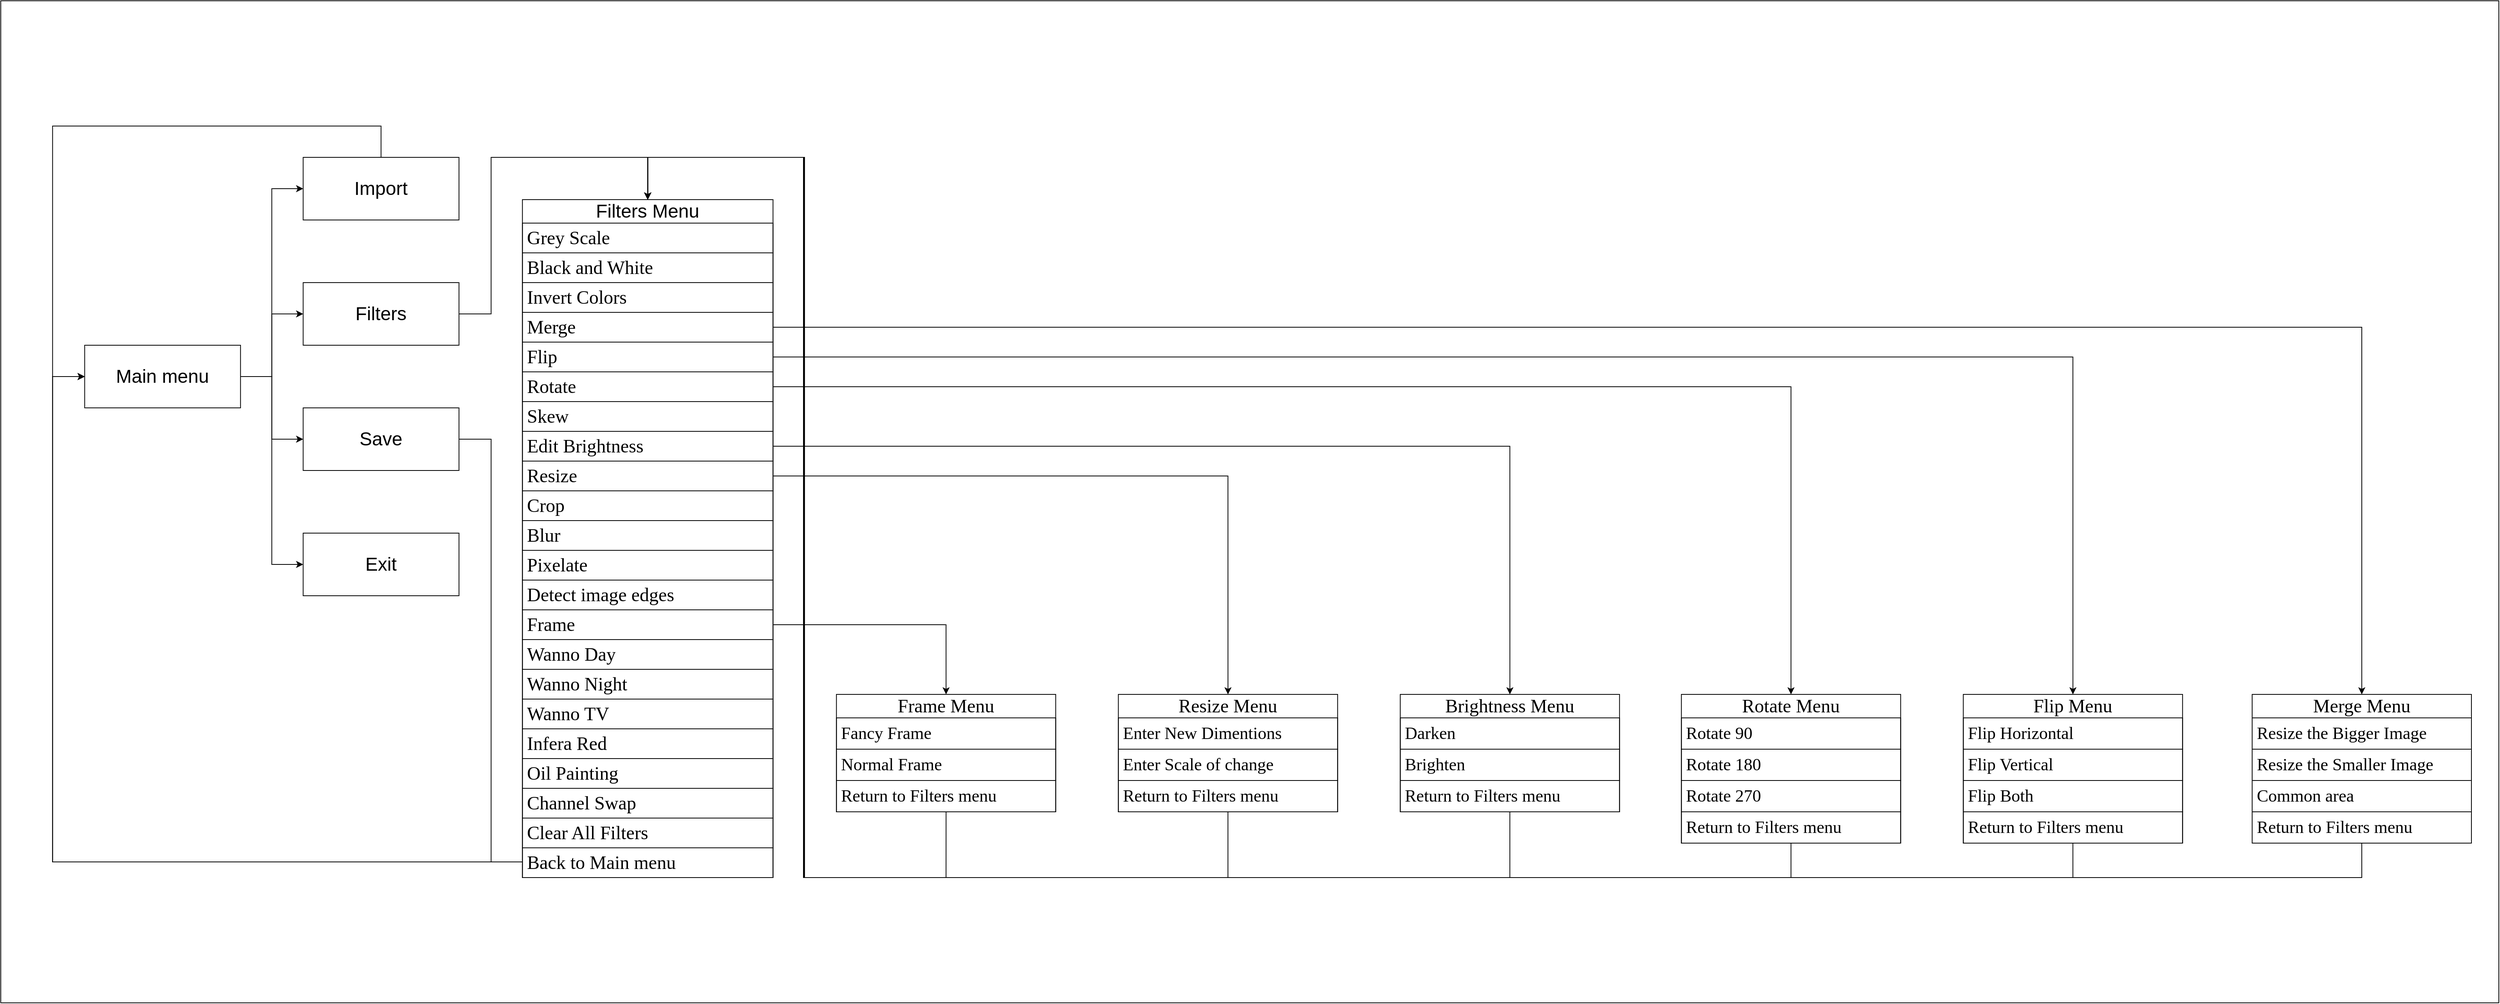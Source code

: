 <mxfile>
    <diagram id="PR3Qt93wBFPP_X_f8fZ-" name="Page-1">
        <mxGraphModel dx="540" dy="399" grid="1" gridSize="10" guides="1" tooltips="1" connect="1" arrows="1" fold="1" page="1" pageScale="1" pageWidth="3300" pageHeight="2339" math="0" shadow="0">
            <root>
                <mxCell id="0"/>
                <mxCell id="1" parent="0"/>
                <mxCell id="98" value="" style="rounded=0;whiteSpace=wrap;html=1;" vertex="1" parent="1">
                    <mxGeometry x="55" y="520" width="3190" height="1280" as="geometry"/>
                </mxCell>
                <mxCell id="5" style="edgeStyle=orthogonalEdgeStyle;html=1;entryX=0;entryY=0.5;entryDx=0;entryDy=0;fontSize=24;rounded=0;" parent="1" source="2" target="4" edge="1">
                    <mxGeometry relative="1" as="geometry"/>
                </mxCell>
                <mxCell id="7" style="edgeStyle=orthogonalEdgeStyle;rounded=0;html=1;entryX=0;entryY=0.5;entryDx=0;entryDy=0;fontSize=24;" parent="1" source="2" target="6" edge="1">
                    <mxGeometry relative="1" as="geometry"/>
                </mxCell>
                <mxCell id="9" style="edgeStyle=orthogonalEdgeStyle;rounded=0;html=1;entryX=0;entryY=0.5;entryDx=0;entryDy=0;fontSize=24;" parent="1" source="2" target="8" edge="1">
                    <mxGeometry relative="1" as="geometry"/>
                </mxCell>
                <mxCell id="11" style="edgeStyle=orthogonalEdgeStyle;rounded=0;html=1;entryX=0;entryY=0.5;entryDx=0;entryDy=0;fontSize=24;" parent="1" source="2" target="10" edge="1">
                    <mxGeometry relative="1" as="geometry"/>
                </mxCell>
                <mxCell id="2" value="&lt;font style=&quot;font-size: 24px;&quot;&gt;Main menu&lt;/font&gt;" style="rounded=0;whiteSpace=wrap;html=1;" parent="1" vertex="1">
                    <mxGeometry x="162.14" y="960" width="199" height="80" as="geometry"/>
                </mxCell>
                <mxCell id="41" style="edgeStyle=orthogonalEdgeStyle;rounded=0;html=1;entryX=0;entryY=0.5;entryDx=0;entryDy=0;fontFamily=Tahoma;fontSize=24;" parent="1" source="4" target="2" edge="1">
                    <mxGeometry relative="1" as="geometry">
                        <Array as="points">
                            <mxPoint x="541.14" y="680"/>
                            <mxPoint x="121.14" y="680"/>
                            <mxPoint x="121.14" y="1000"/>
                        </Array>
                    </mxGeometry>
                </mxCell>
                <mxCell id="4" value="&lt;span style=&quot;font-size: 24px;&quot;&gt;Import&lt;/span&gt;" style="rounded=0;whiteSpace=wrap;html=1;" parent="1" vertex="1">
                    <mxGeometry x="441.14" y="720" width="199" height="80" as="geometry"/>
                </mxCell>
                <mxCell id="35" style="edgeStyle=orthogonalEdgeStyle;rounded=0;html=1;entryX=0.5;entryY=0;entryDx=0;entryDy=0;fontSize=24;" parent="1" source="6" target="12" edge="1">
                    <mxGeometry relative="1" as="geometry">
                        <Array as="points">
                            <mxPoint x="681.14" y="920"/>
                            <mxPoint x="681.14" y="720"/>
                            <mxPoint x="881.14" y="720"/>
                        </Array>
                    </mxGeometry>
                </mxCell>
                <mxCell id="6" value="&lt;span style=&quot;font-size: 24px;&quot;&gt;Filters&lt;br&gt;&lt;/span&gt;" style="rounded=0;whiteSpace=wrap;html=1;fillColor=default;" parent="1" vertex="1">
                    <mxGeometry x="441.14" y="880" width="199" height="80" as="geometry"/>
                </mxCell>
                <mxCell id="42" style="edgeStyle=orthogonalEdgeStyle;rounded=0;html=1;entryX=0;entryY=0.5;entryDx=0;entryDy=0;fontFamily=Tahoma;fontSize=24;" parent="1" source="8" target="2" edge="1">
                    <mxGeometry relative="1" as="geometry">
                        <Array as="points">
                            <mxPoint x="681.14" y="1080"/>
                            <mxPoint x="681.14" y="1620"/>
                            <mxPoint x="121.14" y="1620"/>
                            <mxPoint x="121.14" y="1000"/>
                        </Array>
                    </mxGeometry>
                </mxCell>
                <mxCell id="8" value="&lt;span style=&quot;font-size: 24px;&quot;&gt;Save&lt;br&gt;&lt;/span&gt;" style="rounded=0;whiteSpace=wrap;html=1;" parent="1" vertex="1">
                    <mxGeometry x="441.14" y="1040" width="199" height="80" as="geometry"/>
                </mxCell>
                <mxCell id="10" value="&lt;span style=&quot;font-size: 24px;&quot;&gt;Exit&lt;br&gt;&lt;/span&gt;" style="rounded=0;whiteSpace=wrap;html=1;" parent="1" vertex="1">
                    <mxGeometry x="441.14" y="1200" width="199" height="80" as="geometry"/>
                </mxCell>
                <mxCell id="12" value="Filters Menu" style="swimlane;fontStyle=0;childLayout=stackLayout;horizontal=1;startSize=30;horizontalStack=0;resizeParent=1;resizeParentMax=0;resizeLast=0;collapsible=1;marginBottom=0;whiteSpace=wrap;html=1;fontSize=24;strokeWidth=1;spacingTop=0;rotation=0;spacingBottom=0;spacing=0;labelBorderColor=none;swimlaneLine=1;perimeterSpacing=0;swimlaneFillColor=default;fillColor=default;" parent="1" vertex="1">
                    <mxGeometry x="721.14" y="774" width="320" height="866" as="geometry">
                        <mxRectangle x="720" y="800" width="170" height="30" as="alternateBounds"/>
                    </mxGeometry>
                </mxCell>
                <mxCell id="13" value="Grey Scale" style="text;strokeColor=default;fillColor=none;align=left;verticalAlign=middle;spacingLeft=4;spacingRight=4;overflow=hidden;points=[[0,0.5],[1,0.5]];portConstraint=eastwest;rotatable=0;whiteSpace=wrap;html=1;fontSize=24;aspect=fixed;swimlaneLine=1;perimeterSpacing=0;swimlaneFillColor=default;fontFamily=Tahoma;" parent="12" vertex="1">
                    <mxGeometry y="30" width="320" height="38" as="geometry"/>
                </mxCell>
                <mxCell id="14" value="Black and White" style="text;strokeColor=default;fillColor=none;align=left;verticalAlign=middle;spacingLeft=4;spacingRight=4;overflow=hidden;points=[[0,0.5],[1,0.5]];portConstraint=eastwest;rotatable=0;whiteSpace=wrap;html=1;fontSize=24;aspect=fixed;swimlaneLine=1;perimeterSpacing=0;swimlaneFillColor=default;fontFamily=Tahoma;" parent="12" vertex="1">
                    <mxGeometry y="68" width="320" height="38" as="geometry"/>
                </mxCell>
                <mxCell id="15" value="Invert Colors" style="text;strokeColor=default;fillColor=none;align=left;verticalAlign=middle;spacingLeft=4;spacingRight=4;overflow=hidden;points=[[0,0.5],[1,0.5]];portConstraint=eastwest;rotatable=0;whiteSpace=wrap;html=1;fontSize=24;aspect=fixed;swimlaneLine=1;perimeterSpacing=0;swimlaneFillColor=default;fontFamily=Tahoma;" parent="12" vertex="1">
                    <mxGeometry y="106" width="320" height="38" as="geometry"/>
                </mxCell>
                <mxCell id="17" value="Merge" style="text;strokeColor=default;fillColor=none;align=left;verticalAlign=middle;spacingLeft=4;spacingRight=4;overflow=hidden;points=[[0,0.5],[1,0.5]];portConstraint=eastwest;rotatable=0;whiteSpace=wrap;html=1;fontSize=24;aspect=fixed;swimlaneLine=1;perimeterSpacing=0;swimlaneFillColor=default;fontFamily=Tahoma;" parent="12" vertex="1">
                    <mxGeometry y="144" width="320" height="38" as="geometry"/>
                </mxCell>
                <mxCell id="16" value="Flip" style="text;strokeColor=default;fillColor=none;align=left;verticalAlign=middle;spacingLeft=4;spacingRight=4;overflow=hidden;points=[[0,0.5],[1,0.5]];portConstraint=eastwest;rotatable=0;whiteSpace=wrap;html=1;fontSize=24;aspect=fixed;swimlaneLine=1;perimeterSpacing=0;swimlaneFillColor=default;fontFamily=Tahoma;" parent="12" vertex="1">
                    <mxGeometry y="182" width="320" height="38" as="geometry"/>
                </mxCell>
                <mxCell id="20" value="Rotate" style="text;strokeColor=default;fillColor=none;align=left;verticalAlign=middle;spacingLeft=4;spacingRight=4;overflow=hidden;points=[[0,0.5],[1,0.5]];portConstraint=eastwest;rotatable=0;whiteSpace=wrap;html=1;fontSize=24;aspect=fixed;swimlaneLine=1;perimeterSpacing=0;swimlaneFillColor=default;fontFamily=Tahoma;" parent="12" vertex="1">
                    <mxGeometry y="220" width="320" height="38" as="geometry"/>
                </mxCell>
                <mxCell id="19" value="Skew" style="text;strokeColor=default;fillColor=none;align=left;verticalAlign=middle;spacingLeft=4;spacingRight=4;overflow=hidden;points=[[0,0.5],[1,0.5]];portConstraint=eastwest;rotatable=0;whiteSpace=wrap;html=1;fontSize=24;aspect=fixed;swimlaneLine=1;perimeterSpacing=0;swimlaneFillColor=default;fontFamily=Tahoma;" parent="12" vertex="1">
                    <mxGeometry y="258" width="320" height="38" as="geometry"/>
                </mxCell>
                <mxCell id="18" value="Edit Brightness" style="text;strokeColor=default;fillColor=none;align=left;verticalAlign=middle;spacingLeft=4;spacingRight=4;overflow=hidden;points=[[0,0.5],[1,0.5]];portConstraint=eastwest;rotatable=0;whiteSpace=wrap;html=1;fontSize=24;aspect=fixed;swimlaneLine=1;perimeterSpacing=0;swimlaneFillColor=default;fontFamily=Tahoma;" parent="12" vertex="1">
                    <mxGeometry y="296" width="320" height="38" as="geometry"/>
                </mxCell>
                <mxCell id="32" value="Resize" style="text;strokeColor=default;fillColor=none;align=left;verticalAlign=middle;spacingLeft=4;spacingRight=4;overflow=hidden;points=[[0,0.5],[1,0.5]];portConstraint=eastwest;rotatable=0;whiteSpace=wrap;html=1;fontSize=24;aspect=fixed;swimlaneLine=1;perimeterSpacing=0;swimlaneFillColor=default;fontFamily=Tahoma;" parent="12" vertex="1">
                    <mxGeometry y="334" width="320" height="38" as="geometry"/>
                </mxCell>
                <mxCell id="31" value="Crop" style="text;strokeColor=default;fillColor=none;align=left;verticalAlign=middle;spacingLeft=4;spacingRight=4;overflow=hidden;points=[[0,0.5],[1,0.5]];portConstraint=eastwest;rotatable=0;whiteSpace=wrap;html=1;fontSize=24;aspect=fixed;swimlaneLine=1;perimeterSpacing=0;swimlaneFillColor=default;fontFamily=Tahoma;" parent="12" vertex="1">
                    <mxGeometry y="372" width="320" height="38" as="geometry"/>
                </mxCell>
                <mxCell id="30" value="Blur" style="text;strokeColor=default;fillColor=none;align=left;verticalAlign=middle;spacingLeft=4;spacingRight=4;overflow=hidden;points=[[0,0.5],[1,0.5]];portConstraint=eastwest;rotatable=0;whiteSpace=wrap;html=1;fontSize=24;aspect=fixed;swimlaneLine=1;perimeterSpacing=0;swimlaneFillColor=default;fontFamily=Tahoma;" parent="12" vertex="1">
                    <mxGeometry y="410" width="320" height="38" as="geometry"/>
                </mxCell>
                <mxCell id="29" value="Pixelate" style="text;strokeColor=default;fillColor=none;align=left;verticalAlign=middle;spacingLeft=4;spacingRight=4;overflow=hidden;points=[[0,0.5],[1,0.5]];portConstraint=eastwest;rotatable=0;whiteSpace=wrap;html=1;fontSize=24;aspect=fixed;swimlaneLine=1;perimeterSpacing=0;swimlaneFillColor=default;fontFamily=Tahoma;" parent="12" vertex="1">
                    <mxGeometry y="448" width="320" height="38" as="geometry"/>
                </mxCell>
                <mxCell id="28" value="Detect image edges" style="text;strokeColor=default;fillColor=none;align=left;verticalAlign=middle;spacingLeft=4;spacingRight=4;overflow=hidden;points=[[0,0.5],[1,0.5]];portConstraint=eastwest;rotatable=0;whiteSpace=wrap;html=1;fontSize=24;aspect=fixed;swimlaneLine=1;perimeterSpacing=0;swimlaneFillColor=default;fontFamily=Tahoma;" parent="12" vertex="1">
                    <mxGeometry y="486" width="320" height="38" as="geometry"/>
                </mxCell>
                <mxCell id="27" value="Frame" style="text;strokeColor=default;fillColor=none;align=left;verticalAlign=middle;spacingLeft=4;spacingRight=4;overflow=hidden;points=[[0,0.5],[1,0.5]];portConstraint=eastwest;rotatable=0;whiteSpace=wrap;html=1;fontSize=24;aspect=fixed;swimlaneLine=1;perimeterSpacing=0;swimlaneFillColor=default;fontFamily=Tahoma;" parent="12" vertex="1">
                    <mxGeometry y="524" width="320" height="38" as="geometry"/>
                </mxCell>
                <mxCell id="26" value="Wanno Day" style="text;strokeColor=default;fillColor=none;align=left;verticalAlign=middle;spacingLeft=4;spacingRight=4;overflow=hidden;points=[[0,0.5],[1,0.5]];portConstraint=eastwest;rotatable=0;whiteSpace=wrap;html=1;fontSize=24;aspect=fixed;swimlaneLine=1;perimeterSpacing=0;swimlaneFillColor=default;fontFamily=Tahoma;" parent="12" vertex="1">
                    <mxGeometry y="562" width="320" height="38" as="geometry"/>
                </mxCell>
                <mxCell id="25" value="Wanno Night" style="text;strokeColor=default;fillColor=none;align=left;verticalAlign=middle;spacingLeft=4;spacingRight=4;overflow=hidden;points=[[0,0.5],[1,0.5]];portConstraint=eastwest;rotatable=0;whiteSpace=wrap;html=1;fontSize=24;aspect=fixed;swimlaneLine=1;perimeterSpacing=0;swimlaneFillColor=default;fontFamily=Tahoma;" parent="12" vertex="1">
                    <mxGeometry y="600" width="320" height="38" as="geometry"/>
                </mxCell>
                <mxCell id="24" value="Wanno TV" style="text;strokeColor=default;fillColor=none;align=left;verticalAlign=middle;spacingLeft=4;spacingRight=4;overflow=hidden;points=[[0,0.5],[1,0.5]];portConstraint=eastwest;rotatable=0;whiteSpace=wrap;html=1;fontSize=24;aspect=fixed;swimlaneLine=1;perimeterSpacing=0;swimlaneFillColor=default;fontFamily=Tahoma;" parent="12" vertex="1">
                    <mxGeometry y="638" width="320" height="38" as="geometry"/>
                </mxCell>
                <mxCell id="23" value="Infera Red" style="text;strokeColor=default;fillColor=none;align=left;verticalAlign=middle;spacingLeft=4;spacingRight=4;overflow=hidden;points=[[0,0.5],[1,0.5]];portConstraint=eastwest;rotatable=0;whiteSpace=wrap;html=1;fontSize=24;aspect=fixed;swimlaneLine=1;perimeterSpacing=0;swimlaneFillColor=default;fontFamily=Tahoma;" parent="12" vertex="1">
                    <mxGeometry y="676" width="320" height="38" as="geometry"/>
                </mxCell>
                <mxCell id="22" value="Oil Painting" style="text;strokeColor=default;fillColor=none;align=left;verticalAlign=middle;spacingLeft=4;spacingRight=4;overflow=hidden;points=[[0,0.5],[1,0.5]];portConstraint=eastwest;rotatable=0;whiteSpace=wrap;html=1;fontSize=24;aspect=fixed;swimlaneLine=1;perimeterSpacing=0;swimlaneFillColor=default;fontFamily=Tahoma;" parent="12" vertex="1">
                    <mxGeometry y="714" width="320" height="38" as="geometry"/>
                </mxCell>
                <mxCell id="21" value="Channel Swap" style="text;strokeColor=default;fillColor=none;align=left;verticalAlign=middle;spacingLeft=4;spacingRight=4;overflow=hidden;points=[[0,0.5],[1,0.5]];portConstraint=eastwest;rotatable=0;whiteSpace=wrap;html=1;fontSize=24;aspect=fixed;swimlaneLine=1;perimeterSpacing=0;swimlaneFillColor=default;fontFamily=Tahoma;" parent="12" vertex="1">
                    <mxGeometry y="752" width="320" height="38" as="geometry"/>
                </mxCell>
                <mxCell id="33" value="Clear All Filters" style="text;strokeColor=default;fillColor=none;align=left;verticalAlign=middle;spacingLeft=4;spacingRight=4;overflow=hidden;points=[[0,0.5],[1,0.5]];portConstraint=eastwest;rotatable=0;whiteSpace=wrap;html=1;fontSize=24;aspect=fixed;swimlaneLine=1;perimeterSpacing=0;swimlaneFillColor=default;fontFamily=Tahoma;" parent="12" vertex="1">
                    <mxGeometry y="790" width="320" height="38" as="geometry"/>
                </mxCell>
                <mxCell id="34" value="Back to Main menu" style="text;strokeColor=default;fillColor=none;align=left;verticalAlign=middle;spacingLeft=4;spacingRight=4;overflow=hidden;points=[[0,0.5],[1,0.5]];portConstraint=eastwest;rotatable=0;whiteSpace=wrap;html=1;fontSize=24;aspect=fixed;swimlaneLine=1;perimeterSpacing=0;swimlaneFillColor=default;fontFamily=Tahoma;" parent="12" vertex="1">
                    <mxGeometry y="828" width="320" height="38" as="geometry"/>
                </mxCell>
                <mxCell id="43" style="edgeStyle=orthogonalEdgeStyle;rounded=0;html=1;entryX=0;entryY=0.5;entryDx=0;entryDy=0;fontFamily=Tahoma;fontSize=24;" parent="1" source="34" target="2" edge="1">
                    <mxGeometry relative="1" as="geometry">
                        <Array as="points">
                            <mxPoint x="121.14" y="1620"/>
                            <mxPoint x="121.14" y="1000"/>
                        </Array>
                    </mxGeometry>
                </mxCell>
                <mxCell id="81" style="edgeStyle=orthogonalEdgeStyle;rounded=0;html=1;entryX=0.5;entryY=0;entryDx=0;entryDy=0;fontFamily=Tahoma;fontSize=22;" parent="1" source="45" target="12" edge="1">
                    <mxGeometry relative="1" as="geometry">
                        <Array as="points">
                            <mxPoint x="2701.14" y="1640"/>
                            <mxPoint x="1081.14" y="1640"/>
                            <mxPoint x="1081.14" y="720"/>
                            <mxPoint x="881.14" y="720"/>
                        </Array>
                    </mxGeometry>
                </mxCell>
                <mxCell id="45" value="Flip Menu" style="swimlane;fontStyle=0;childLayout=stackLayout;horizontal=1;startSize=30;horizontalStack=0;resizeParent=1;resizeParentMax=0;resizeLast=0;collapsible=1;marginBottom=0;whiteSpace=wrap;html=1;labelBorderColor=none;sketch=0;strokeWidth=1;fontFamily=Tahoma;fontSize=24;swimlaneFillColor=default;" parent="1" vertex="1">
                    <mxGeometry x="2561.14" y="1406" width="280" height="190" as="geometry"/>
                </mxCell>
                <mxCell id="46" value="Flip Horizontal" style="text;strokeColor=default;fillColor=none;align=left;verticalAlign=middle;spacingLeft=4;spacingRight=4;overflow=hidden;points=[[0,0.5],[1,0.5]];portConstraint=eastwest;rotatable=0;whiteSpace=wrap;html=1;labelBorderColor=none;sketch=0;strokeWidth=1;fontFamily=Tahoma;fontSize=22;" parent="45" vertex="1">
                    <mxGeometry y="30" width="280" height="40" as="geometry"/>
                </mxCell>
                <mxCell id="47" value="Flip Vertical" style="text;strokeColor=default;fillColor=none;align=left;verticalAlign=middle;spacingLeft=4;spacingRight=4;overflow=hidden;points=[[0,0.5],[1,0.5]];portConstraint=eastwest;rotatable=0;whiteSpace=wrap;html=1;labelBorderColor=none;sketch=0;strokeWidth=1;fontFamily=Tahoma;fontSize=22;" parent="45" vertex="1">
                    <mxGeometry y="70" width="280" height="40" as="geometry"/>
                </mxCell>
                <mxCell id="48" value="Flip Both" style="text;strokeColor=default;fillColor=none;align=left;verticalAlign=middle;spacingLeft=4;spacingRight=4;overflow=hidden;points=[[0,0.5],[1,0.5]];portConstraint=eastwest;rotatable=0;whiteSpace=wrap;html=1;labelBorderColor=none;sketch=0;strokeWidth=1;fontFamily=Tahoma;fontSize=22;" parent="45" vertex="1">
                    <mxGeometry y="110" width="280" height="40" as="geometry"/>
                </mxCell>
                <mxCell id="49" value="Return to Filters menu" style="text;strokeColor=default;fillColor=none;align=left;verticalAlign=middle;spacingLeft=4;spacingRight=4;overflow=hidden;points=[[0,0.5],[1,0.5]];portConstraint=eastwest;rotatable=0;whiteSpace=wrap;html=1;labelBorderColor=none;sketch=0;strokeWidth=1;fontFamily=Tahoma;fontSize=22;" parent="45" vertex="1">
                    <mxGeometry y="150" width="280" height="40" as="geometry"/>
                </mxCell>
                <mxCell id="50" style="edgeStyle=orthogonalEdgeStyle;rounded=0;html=1;entryX=0.5;entryY=0;entryDx=0;entryDy=0;fontFamily=Tahoma;fontSize=22;" parent="1" source="16" target="45" edge="1">
                    <mxGeometry relative="1" as="geometry"/>
                </mxCell>
                <mxCell id="80" style="edgeStyle=orthogonalEdgeStyle;rounded=0;html=1;entryX=0.5;entryY=0;entryDx=0;entryDy=0;fontFamily=Tahoma;fontSize=22;" parent="1" source="51" target="12" edge="1">
                    <mxGeometry relative="1" as="geometry">
                        <Array as="points">
                            <mxPoint x="2341.14" y="1640"/>
                            <mxPoint x="1081.14" y="1640"/>
                            <mxPoint x="1081.14" y="720"/>
                            <mxPoint x="881.14" y="720"/>
                        </Array>
                    </mxGeometry>
                </mxCell>
                <mxCell id="51" value="Rotate Menu" style="swimlane;fontStyle=0;childLayout=stackLayout;horizontal=1;startSize=30;horizontalStack=0;resizeParent=1;resizeParentMax=0;resizeLast=0;collapsible=1;marginBottom=0;whiteSpace=wrap;html=1;labelBorderColor=none;sketch=0;strokeWidth=1;fontFamily=Tahoma;fontSize=24;swimlaneFillColor=default;" parent="1" vertex="1">
                    <mxGeometry x="2201.14" y="1406" width="280" height="190" as="geometry"/>
                </mxCell>
                <mxCell id="52" value="Rotate 90" style="text;strokeColor=default;fillColor=none;align=left;verticalAlign=middle;spacingLeft=4;spacingRight=4;overflow=hidden;points=[[0,0.5],[1,0.5]];portConstraint=eastwest;rotatable=0;whiteSpace=wrap;html=1;labelBorderColor=none;sketch=0;strokeWidth=1;fontFamily=Tahoma;fontSize=22;" parent="51" vertex="1">
                    <mxGeometry y="30" width="280" height="40" as="geometry"/>
                </mxCell>
                <mxCell id="53" value="Rotate 180" style="text;strokeColor=default;fillColor=none;align=left;verticalAlign=middle;spacingLeft=4;spacingRight=4;overflow=hidden;points=[[0,0.5],[1,0.5]];portConstraint=eastwest;rotatable=0;whiteSpace=wrap;html=1;labelBorderColor=none;sketch=0;strokeWidth=1;fontFamily=Tahoma;fontSize=22;" parent="51" vertex="1">
                    <mxGeometry y="70" width="280" height="40" as="geometry"/>
                </mxCell>
                <mxCell id="54" value="Rotate 270" style="text;strokeColor=default;fillColor=none;align=left;verticalAlign=middle;spacingLeft=4;spacingRight=4;overflow=hidden;points=[[0,0.5],[1,0.5]];portConstraint=eastwest;rotatable=0;whiteSpace=wrap;html=1;labelBorderColor=none;sketch=0;strokeWidth=1;fontFamily=Tahoma;fontSize=22;" parent="51" vertex="1">
                    <mxGeometry y="110" width="280" height="40" as="geometry"/>
                </mxCell>
                <mxCell id="55" value="Return to Filters menu" style="text;strokeColor=default;fillColor=none;align=left;verticalAlign=middle;spacingLeft=4;spacingRight=4;overflow=hidden;points=[[0,0.5],[1,0.5]];portConstraint=eastwest;rotatable=0;whiteSpace=wrap;html=1;labelBorderColor=none;sketch=0;strokeWidth=1;fontFamily=Tahoma;fontSize=22;" parent="51" vertex="1">
                    <mxGeometry y="150" width="280" height="40" as="geometry"/>
                </mxCell>
                <mxCell id="56" style="edgeStyle=orthogonalEdgeStyle;rounded=0;html=1;fontFamily=Tahoma;fontSize=22;" parent="1" source="20" target="51" edge="1">
                    <mxGeometry relative="1" as="geometry"/>
                </mxCell>
                <mxCell id="78" style="edgeStyle=orthogonalEdgeStyle;rounded=0;html=1;entryX=0.5;entryY=0;entryDx=0;entryDy=0;fontFamily=Tahoma;fontSize=22;" parent="1" source="57" target="12" edge="1">
                    <mxGeometry relative="1" as="geometry">
                        <Array as="points">
                            <mxPoint x="1982.14" y="1640"/>
                            <mxPoint x="1081.14" y="1640"/>
                            <mxPoint x="1081.14" y="720"/>
                            <mxPoint x="881.14" y="720"/>
                        </Array>
                    </mxGeometry>
                </mxCell>
                <mxCell id="57" value="Brightness Menu" style="swimlane;fontStyle=0;childLayout=stackLayout;horizontal=1;startSize=30;horizontalStack=0;resizeParent=1;resizeParentMax=0;resizeLast=0;collapsible=1;marginBottom=0;whiteSpace=wrap;html=1;labelBorderColor=none;sketch=0;strokeWidth=1;fontFamily=Tahoma;fontSize=24;swimlaneFillColor=default;" parent="1" vertex="1">
                    <mxGeometry x="1842.14" y="1406" width="280" height="150" as="geometry"/>
                </mxCell>
                <mxCell id="58" value="Darken" style="text;strokeColor=default;fillColor=none;align=left;verticalAlign=middle;spacingLeft=4;spacingRight=4;overflow=hidden;points=[[0,0.5],[1,0.5]];portConstraint=eastwest;rotatable=0;whiteSpace=wrap;html=1;labelBorderColor=none;sketch=0;strokeWidth=1;fontFamily=Tahoma;fontSize=22;" parent="57" vertex="1">
                    <mxGeometry y="30" width="280" height="40" as="geometry"/>
                </mxCell>
                <mxCell id="59" value="Brighten" style="text;strokeColor=default;fillColor=none;align=left;verticalAlign=middle;spacingLeft=4;spacingRight=4;overflow=hidden;points=[[0,0.5],[1,0.5]];portConstraint=eastwest;rotatable=0;whiteSpace=wrap;html=1;labelBorderColor=none;sketch=0;strokeWidth=1;fontFamily=Tahoma;fontSize=22;" parent="57" vertex="1">
                    <mxGeometry y="70" width="280" height="40" as="geometry"/>
                </mxCell>
                <mxCell id="61" value="Return to Filters menu" style="text;strokeColor=default;fillColor=none;align=left;verticalAlign=middle;spacingLeft=4;spacingRight=4;overflow=hidden;points=[[0,0.5],[1,0.5]];portConstraint=eastwest;rotatable=0;whiteSpace=wrap;html=1;labelBorderColor=none;sketch=0;strokeWidth=1;fontFamily=Tahoma;fontSize=22;" parent="57" vertex="1">
                    <mxGeometry y="110" width="280" height="40" as="geometry"/>
                </mxCell>
                <mxCell id="62" style="edgeStyle=orthogonalEdgeStyle;rounded=0;html=1;entryX=0.5;entryY=0;entryDx=0;entryDy=0;fontFamily=Tahoma;fontSize=22;" parent="1" source="18" target="57" edge="1">
                    <mxGeometry relative="1" as="geometry"/>
                </mxCell>
                <mxCell id="77" style="edgeStyle=orthogonalEdgeStyle;rounded=0;html=1;entryX=0.5;entryY=0;entryDx=0;entryDy=0;fontFamily=Tahoma;fontSize=22;" parent="1" source="63" target="12" edge="1">
                    <mxGeometry relative="1" as="geometry">
                        <Array as="points">
                            <mxPoint x="1622.14" y="1640"/>
                            <mxPoint x="1081.14" y="1640"/>
                            <mxPoint x="1081.14" y="720"/>
                            <mxPoint x="881.14" y="720"/>
                        </Array>
                    </mxGeometry>
                </mxCell>
                <mxCell id="63" value="Resize Menu" style="swimlane;fontStyle=0;childLayout=stackLayout;horizontal=1;startSize=30;horizontalStack=0;resizeParent=1;resizeParentMax=0;resizeLast=0;collapsible=1;marginBottom=0;whiteSpace=wrap;html=1;labelBorderColor=none;sketch=0;strokeWidth=1;fontFamily=Tahoma;fontSize=24;swimlaneFillColor=default;" parent="1" vertex="1">
                    <mxGeometry x="1482.14" y="1406" width="280" height="150" as="geometry"/>
                </mxCell>
                <mxCell id="64" value="Enter New Dimentions" style="text;strokeColor=default;fillColor=none;align=left;verticalAlign=middle;spacingLeft=4;spacingRight=4;overflow=hidden;points=[[0,0.5],[1,0.5]];portConstraint=eastwest;rotatable=0;whiteSpace=wrap;html=1;labelBorderColor=none;sketch=0;strokeWidth=1;fontFamily=Tahoma;fontSize=22;" parent="63" vertex="1">
                    <mxGeometry y="30" width="280" height="40" as="geometry"/>
                </mxCell>
                <mxCell id="65" value="Enter Scale of change" style="text;strokeColor=default;fillColor=none;align=left;verticalAlign=middle;spacingLeft=4;spacingRight=4;overflow=hidden;points=[[0,0.5],[1,0.5]];portConstraint=eastwest;rotatable=0;whiteSpace=wrap;html=1;labelBorderColor=none;sketch=0;strokeWidth=1;fontFamily=Tahoma;fontSize=22;" parent="63" vertex="1">
                    <mxGeometry y="70" width="280" height="40" as="geometry"/>
                </mxCell>
                <mxCell id="67" value="Return to Filters menu" style="text;strokeColor=default;fillColor=none;align=left;verticalAlign=middle;spacingLeft=4;spacingRight=4;overflow=hidden;points=[[0,0.5],[1,0.5]];portConstraint=eastwest;rotatable=0;whiteSpace=wrap;html=1;labelBorderColor=none;sketch=0;strokeWidth=1;fontFamily=Tahoma;fontSize=22;" parent="63" vertex="1">
                    <mxGeometry y="110" width="280" height="40" as="geometry"/>
                </mxCell>
                <mxCell id="68" style="edgeStyle=orthogonalEdgeStyle;rounded=0;html=1;entryX=0.5;entryY=0;entryDx=0;entryDy=0;fontFamily=Tahoma;fontSize=22;" parent="1" source="32" target="63" edge="1">
                    <mxGeometry relative="1" as="geometry"/>
                </mxCell>
                <mxCell id="75" style="edgeStyle=orthogonalEdgeStyle;rounded=0;html=1;entryX=0.5;entryY=0;entryDx=0;entryDy=0;fontFamily=Tahoma;fontSize=22;" parent="1" edge="1">
                    <mxGeometry relative="1" as="geometry">
                        <mxPoint x="1262.14" y="1556" as="sourcePoint"/>
                        <mxPoint x="881.14" y="774" as="targetPoint"/>
                        <Array as="points">
                            <mxPoint x="1262.14" y="1640"/>
                            <mxPoint x="1081.14" y="1640"/>
                            <mxPoint x="1081.14" y="720"/>
                            <mxPoint x="881.14" y="720"/>
                        </Array>
                    </mxGeometry>
                </mxCell>
                <mxCell id="69" value="Frame Menu" style="swimlane;fontStyle=0;childLayout=stackLayout;horizontal=1;startSize=30;horizontalStack=0;resizeParent=1;resizeParentMax=0;resizeLast=0;collapsible=1;marginBottom=0;whiteSpace=wrap;html=1;labelBorderColor=none;sketch=0;strokeWidth=1;fontFamily=Tahoma;fontSize=24;swimlaneFillColor=default;gradientColor=none;" parent="1" vertex="1">
                    <mxGeometry x="1122.14" y="1406" width="280" height="150" as="geometry"/>
                </mxCell>
                <mxCell id="70" value="Fancy Frame" style="text;strokeColor=default;fillColor=none;align=left;verticalAlign=middle;spacingLeft=4;spacingRight=4;overflow=hidden;points=[[0,0.5],[1,0.5]];portConstraint=eastwest;rotatable=0;whiteSpace=wrap;html=1;labelBorderColor=none;sketch=0;strokeWidth=1;fontFamily=Tahoma;fontSize=22;" parent="69" vertex="1">
                    <mxGeometry y="30" width="280" height="40" as="geometry"/>
                </mxCell>
                <mxCell id="71" value="Normal Frame" style="text;strokeColor=default;fillColor=none;align=left;verticalAlign=middle;spacingLeft=4;spacingRight=4;overflow=hidden;points=[[0,0.5],[1,0.5]];portConstraint=eastwest;rotatable=0;whiteSpace=wrap;html=1;labelBorderColor=none;sketch=0;strokeWidth=1;fontFamily=Tahoma;fontSize=22;" parent="69" vertex="1">
                    <mxGeometry y="70" width="280" height="40" as="geometry"/>
                </mxCell>
                <mxCell id="73" value="Return to Filters menu" style="text;strokeColor=default;fillColor=none;align=left;verticalAlign=middle;spacingLeft=4;spacingRight=4;overflow=hidden;points=[[0,0.5],[1,0.5]];portConstraint=eastwest;rotatable=0;whiteSpace=wrap;html=1;labelBorderColor=none;sketch=0;strokeWidth=1;fontFamily=Tahoma;fontSize=22;" parent="69" vertex="1">
                    <mxGeometry y="110" width="280" height="40" as="geometry"/>
                </mxCell>
                <mxCell id="74" style="edgeStyle=orthogonalEdgeStyle;rounded=0;html=1;entryX=0.5;entryY=0;entryDx=0;entryDy=0;fontFamily=Tahoma;fontSize=22;" parent="1" source="27" target="69" edge="1">
                    <mxGeometry relative="1" as="geometry"/>
                </mxCell>
                <mxCell id="99" style="edgeStyle=orthogonalEdgeStyle;rounded=0;html=1;entryX=0.5;entryY=0;entryDx=0;entryDy=0;" edge="1" parent="1" source="89" target="12">
                    <mxGeometry relative="1" as="geometry">
                        <Array as="points">
                            <mxPoint x="3070" y="1640"/>
                            <mxPoint x="1080" y="1640"/>
                            <mxPoint x="1080" y="720"/>
                            <mxPoint x="881" y="720"/>
                        </Array>
                    </mxGeometry>
                </mxCell>
                <mxCell id="89" value="Merge Menu" style="swimlane;fontStyle=0;childLayout=stackLayout;horizontal=1;startSize=30;horizontalStack=0;resizeParent=1;resizeParentMax=0;resizeLast=0;collapsible=1;marginBottom=0;whiteSpace=wrap;html=1;labelBorderColor=none;sketch=0;strokeWidth=1;fontFamily=Tahoma;fontSize=24;swimlaneFillColor=default;" vertex="1" parent="1">
                    <mxGeometry x="2930" y="1406" width="280" height="190" as="geometry"/>
                </mxCell>
                <mxCell id="90" value="Resize the Bigger Image" style="text;strokeColor=default;fillColor=none;align=left;verticalAlign=middle;spacingLeft=4;spacingRight=4;overflow=hidden;points=[[0,0.5],[1,0.5]];portConstraint=eastwest;rotatable=0;whiteSpace=wrap;html=1;labelBorderColor=none;sketch=0;strokeWidth=1;fontFamily=Tahoma;fontSize=22;" vertex="1" parent="89">
                    <mxGeometry y="30" width="280" height="40" as="geometry"/>
                </mxCell>
                <mxCell id="91" value="Resize the Smaller Image" style="text;strokeColor=default;fillColor=none;align=left;verticalAlign=middle;spacingLeft=4;spacingRight=4;overflow=hidden;points=[[0,0.5],[1,0.5]];portConstraint=eastwest;rotatable=0;whiteSpace=wrap;html=1;labelBorderColor=none;sketch=0;strokeWidth=1;fontFamily=Tahoma;fontSize=22;" vertex="1" parent="89">
                    <mxGeometry y="70" width="280" height="40" as="geometry"/>
                </mxCell>
                <mxCell id="92" value="Common area" style="text;strokeColor=default;fillColor=none;align=left;verticalAlign=middle;spacingLeft=4;spacingRight=4;overflow=hidden;points=[[0,0.5],[1,0.5]];portConstraint=eastwest;rotatable=0;whiteSpace=wrap;html=1;labelBorderColor=none;sketch=0;strokeWidth=1;fontFamily=Tahoma;fontSize=22;" vertex="1" parent="89">
                    <mxGeometry y="110" width="280" height="40" as="geometry"/>
                </mxCell>
                <mxCell id="93" value="Return to Filters menu" style="text;strokeColor=default;fillColor=none;align=left;verticalAlign=middle;spacingLeft=4;spacingRight=4;overflow=hidden;points=[[0,0.5],[1,0.5]];portConstraint=eastwest;rotatable=0;whiteSpace=wrap;html=1;labelBorderColor=none;sketch=0;strokeWidth=1;fontFamily=Tahoma;fontSize=22;" vertex="1" parent="89">
                    <mxGeometry y="150" width="280" height="40" as="geometry"/>
                </mxCell>
                <mxCell id="94" style="edgeStyle=orthogonalEdgeStyle;html=1;entryX=0.5;entryY=0;entryDx=0;entryDy=0;rounded=0;" edge="1" parent="1" source="17" target="89">
                    <mxGeometry relative="1" as="geometry"/>
                </mxCell>
            </root>
        </mxGraphModel>
    </diagram>
</mxfile>